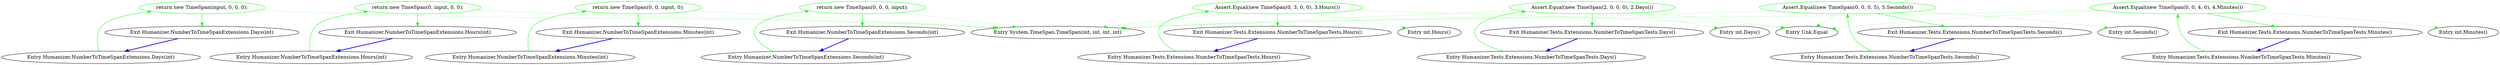 digraph  {
d1 [label="return new TimeSpan(input, 0, 0, 0);", span="12-12", cluster="Humanizer.NumberToTimeSpanExtensions.Days(int)", color=green, community=0];
d0 [label="Entry Humanizer.NumberToTimeSpanExtensions.Days(int)", span="10-10", cluster="Humanizer.NumberToTimeSpanExtensions.Days(int)"];
d2 [label="Exit Humanizer.NumberToTimeSpanExtensions.Days(int)", span="10-10", cluster="Humanizer.NumberToTimeSpanExtensions.Days(int)"];
d3 [label="Entry System.TimeSpan.TimeSpan(int, int, int, int)", span="0-0", cluster="System.TimeSpan.TimeSpan(int, int, int, int)"];
d5 [label="return new TimeSpan(0, input, 0, 0);", span="22-22", cluster="Humanizer.NumberToTimeSpanExtensions.Hours(int)", color=green, community=0];
d4 [label="Entry Humanizer.NumberToTimeSpanExtensions.Hours(int)", span="20-20", cluster="Humanizer.NumberToTimeSpanExtensions.Hours(int)"];
d6 [label="Exit Humanizer.NumberToTimeSpanExtensions.Hours(int)", span="20-20", cluster="Humanizer.NumberToTimeSpanExtensions.Hours(int)"];
d8 [label="return new TimeSpan(0, 0, input, 0);", span="32-32", cluster="Humanizer.NumberToTimeSpanExtensions.Minutes(int)", color=green, community=0];
d7 [label="Entry Humanizer.NumberToTimeSpanExtensions.Minutes(int)", span="30-30", cluster="Humanizer.NumberToTimeSpanExtensions.Minutes(int)"];
d9 [label="Exit Humanizer.NumberToTimeSpanExtensions.Minutes(int)", span="30-30", cluster="Humanizer.NumberToTimeSpanExtensions.Minutes(int)"];
d11 [label="return new TimeSpan(0, 0, 0, input);", span="42-42", cluster="Humanizer.NumberToTimeSpanExtensions.Seconds(int)", color=green, community=0];
d10 [label="Entry Humanizer.NumberToTimeSpanExtensions.Seconds(int)", span="40-40", cluster="Humanizer.NumberToTimeSpanExtensions.Seconds(int)"];
d12 [label="Exit Humanizer.NumberToTimeSpanExtensions.Seconds(int)", span="40-40", cluster="Humanizer.NumberToTimeSpanExtensions.Seconds(int)"];
m0_6 [label="Entry Humanizer.Tests.Extensions.NumberToTimeSpanTests.Hours()", span="14-14", cluster="Humanizer.Tests.Extensions.NumberToTimeSpanTests.Hours()", file="NumberToTimeSpanTests.cs"];
m0_7 [label="Assert.Equal(new TimeSpan(0, 3, 0, 0), 3.Hours())", span="16-16", cluster="Humanizer.Tests.Extensions.NumberToTimeSpanTests.Hours()", color=green, community=0, file="NumberToTimeSpanTests.cs"];
m0_8 [label="Exit Humanizer.Tests.Extensions.NumberToTimeSpanTests.Hours()", span="14-14", cluster="Humanizer.Tests.Extensions.NumberToTimeSpanTests.Hours()", file="NumberToTimeSpanTests.cs"];
m0_9 [label="Entry int.Hours()", span="20-20", cluster="int.Hours()", file="NumberToTimeSpanTests.cs"];
m0_4 [label="Entry int.Days()", span="10-10", cluster="int.Days()", file="NumberToTimeSpanTests.cs"];
m0_0 [label="Entry Humanizer.Tests.Extensions.NumberToTimeSpanTests.Days()", span="8-8", cluster="Humanizer.Tests.Extensions.NumberToTimeSpanTests.Days()", file="NumberToTimeSpanTests.cs"];
m0_1 [label="Assert.Equal(new TimeSpan(2, 0, 0, 0), 2.Days())", span="10-10", cluster="Humanizer.Tests.Extensions.NumberToTimeSpanTests.Days()", color=green, community=0, file="NumberToTimeSpanTests.cs"];
m0_2 [label="Exit Humanizer.Tests.Extensions.NumberToTimeSpanTests.Days()", span="8-8", cluster="Humanizer.Tests.Extensions.NumberToTimeSpanTests.Days()", file="NumberToTimeSpanTests.cs"];
m0_5 [label="Entry Unk.Equal", span="", cluster="Unk.Equal", file="NumberToTimeSpanTests.cs"];
m0_14 [label="Entry Humanizer.Tests.Extensions.NumberToTimeSpanTests.Seconds()", span="26-26", cluster="Humanizer.Tests.Extensions.NumberToTimeSpanTests.Seconds()", file="NumberToTimeSpanTests.cs"];
m0_15 [label="Assert.Equal(new TimeSpan(0, 0, 0, 5), 5.Seconds())", span="28-28", cluster="Humanizer.Tests.Extensions.NumberToTimeSpanTests.Seconds()", color=green, community=0, file="NumberToTimeSpanTests.cs"];
m0_16 [label="Exit Humanizer.Tests.Extensions.NumberToTimeSpanTests.Seconds()", span="26-26", cluster="Humanizer.Tests.Extensions.NumberToTimeSpanTests.Seconds()", file="NumberToTimeSpanTests.cs"];
m0_17 [label="Entry int.Seconds()", span="40-40", cluster="int.Seconds()", file="NumberToTimeSpanTests.cs"];
m0_13 [label="Entry int.Minutes()", span="30-30", cluster="int.Minutes()", file="NumberToTimeSpanTests.cs"];
m0_10 [label="Entry Humanizer.Tests.Extensions.NumberToTimeSpanTests.Minutes()", span="20-20", cluster="Humanizer.Tests.Extensions.NumberToTimeSpanTests.Minutes()", file="NumberToTimeSpanTests.cs"];
m0_11 [label="Assert.Equal(new TimeSpan(0, 0, 4, 0), 4.Minutes())", span="22-22", cluster="Humanizer.Tests.Extensions.NumberToTimeSpanTests.Minutes()", color=green, community=0, file="NumberToTimeSpanTests.cs"];
m0_12 [label="Exit Humanizer.Tests.Extensions.NumberToTimeSpanTests.Minutes()", span="20-20", cluster="Humanizer.Tests.Extensions.NumberToTimeSpanTests.Minutes()", file="NumberToTimeSpanTests.cs"];
d1 -> d2  [key=0, style=solid, color=green];
d1 -> d3  [key=2, style=dotted, color=green];
d0 -> d1  [key=0, style=solid, color=green];
d2 -> d0  [key=0, style=bold, color=blue];
d5 -> d6  [key=0, style=solid, color=green];
d5 -> d3  [key=2, style=dotted, color=green];
d4 -> d5  [key=0, style=solid, color=green];
d6 -> d4  [key=0, style=bold, color=blue];
d8 -> d9  [key=0, style=solid, color=green];
d8 -> d3  [key=2, style=dotted, color=green];
d7 -> d8  [key=0, style=solid, color=green];
d9 -> d7  [key=0, style=bold, color=blue];
d11 -> d12  [key=0, style=solid, color=green];
d11 -> d3  [key=2, style=dotted, color=green];
d10 -> d11  [key=0, style=solid, color=green];
d12 -> d10  [key=0, style=bold, color=blue];
m0_6 -> m0_7  [key=0, style=solid, color=green];
m0_7 -> m0_8  [key=0, style=solid, color=green];
m0_7 -> d3  [key=2, style=dotted, color=green];
m0_7 -> m0_9  [key=2, style=dotted, color=green];
m0_7 -> m0_5  [key=2, style=dotted, color=green];
m0_8 -> m0_6  [key=0, style=bold, color=blue];
m0_0 -> m0_1  [key=0, style=solid, color=green];
m0_1 -> m0_2  [key=0, style=solid, color=green];
m0_1 -> d3  [key=2, style=dotted, color=green];
m0_1 -> m0_4  [key=2, style=dotted, color=green];
m0_1 -> m0_5  [key=2, style=dotted, color=green];
m0_2 -> m0_0  [key=0, style=bold, color=blue];
m0_14 -> m0_15  [key=0, style=solid, color=green];
m0_15 -> m0_16  [key=0, style=solid, color=green];
m0_15 -> d3  [key=2, style=dotted, color=green];
m0_15 -> m0_17  [key=2, style=dotted, color=green];
m0_15 -> m0_5  [key=2, style=dotted, color=green];
m0_16 -> m0_14  [key=0, style=bold, color=blue];
m0_10 -> m0_11  [key=0, style=solid, color=green];
m0_11 -> m0_12  [key=0, style=solid, color=green];
m0_11 -> d3  [key=2, style=dotted, color=green];
m0_11 -> m0_13  [key=2, style=dotted, color=green];
m0_11 -> m0_5  [key=2, style=dotted, color=green];
m0_12 -> m0_10  [key=0, style=bold, color=blue];
}
